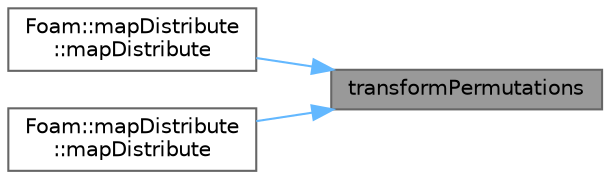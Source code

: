 digraph "transformPermutations"
{
 // LATEX_PDF_SIZE
  bgcolor="transparent";
  edge [fontname=Helvetica,fontsize=10,labelfontname=Helvetica,labelfontsize=10];
  node [fontname=Helvetica,fontsize=10,shape=box,height=0.2,width=0.4];
  rankdir="RL";
  Node1 [id="Node000001",label="transformPermutations",height=0.2,width=0.4,color="gray40", fillcolor="grey60", style="filled", fontcolor="black",tooltip=" "];
  Node1 -> Node2 [id="edge1_Node000001_Node000002",dir="back",color="steelblue1",style="solid",tooltip=" "];
  Node2 [id="Node000002",label="Foam::mapDistribute\l::mapDistribute",height=0.2,width=0.4,color="grey40", fillcolor="white", style="filled",URL="$classFoam_1_1mapDistribute.html#a2a9d3c82eefba107f1d8addff7528fe5",tooltip=" "];
  Node1 -> Node3 [id="edge2_Node000001_Node000003",dir="back",color="steelblue1",style="solid",tooltip=" "];
  Node3 [id="Node000003",label="Foam::mapDistribute\l::mapDistribute",height=0.2,width=0.4,color="grey40", fillcolor="white", style="filled",URL="$classFoam_1_1mapDistribute.html#a0a684d0d9f15da54cdf33c942b5ff66c",tooltip=" "];
}

